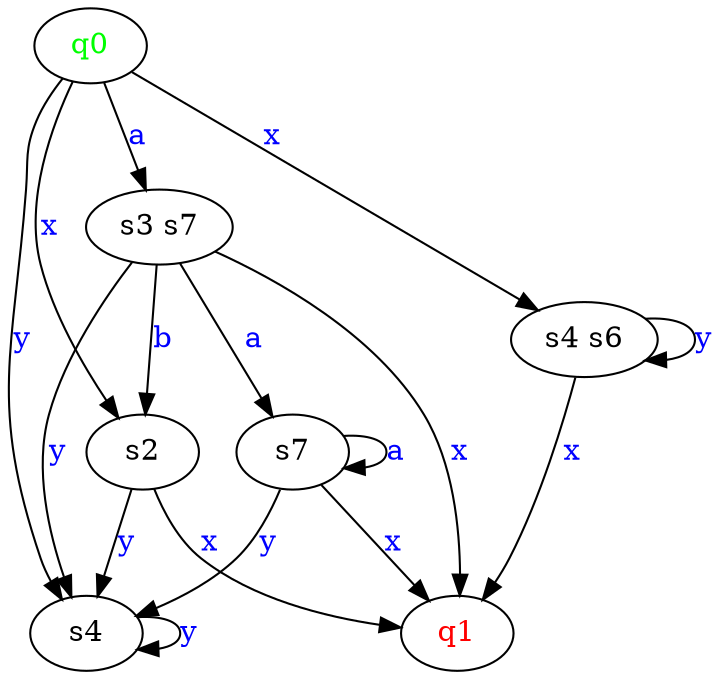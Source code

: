 digraph G {
	"q0"->"s3 s7"[ label=<<font color="blue">a</font>> ];
	"s3 s7"->"s4"[ label=<<font color="blue">y</font>> ];
	"s2"->"q1"[ label=<<font color="blue">x </font>> ];
	"s4 s6"->"q1"[ label=<<font color="blue">x </font>> ];
	"q0"->"s2"[ label=<<font color="blue">x </font>> ];
	"s7"->"s7"[ label=<<font color="blue">a</font>> ];
	"q0"->"s4 s6"[ label=<<font color="blue">x</font>> ];
	"s3 s7"->"s7"[ label=<<font color="blue">a</font>> ];
	"s7"->"q1"[ label=<<font color="blue">x </font>> ];
	"s3 s7"->"s2"[ label=<<font color="blue">b</font>> ];
	"s2"->"s4"[ label=<<font color="blue">y</font>> ];
	"q0"->"s4"[ label=<<font color="blue">y</font>> ];
	"s4"->"s4"[ label=<<font color="blue">y</font>> ];
	"s3 s7"->"q1"[ label=<<font color="blue">x </font>> ];
	"s7"->"s4"[ label=<<font color="blue">y</font>> ];
	"s4 s6"->"s4 s6"[ label=<<font color="blue">y</font>> ];
	"q0" [ label=<<font color="green">q0</font>> ];
	"q1" [ label=<<font color="red">q1</font>> ];
	"s2";
	"s3 s7";
	"s4 s6";
	"s4";
	"s7";

}
